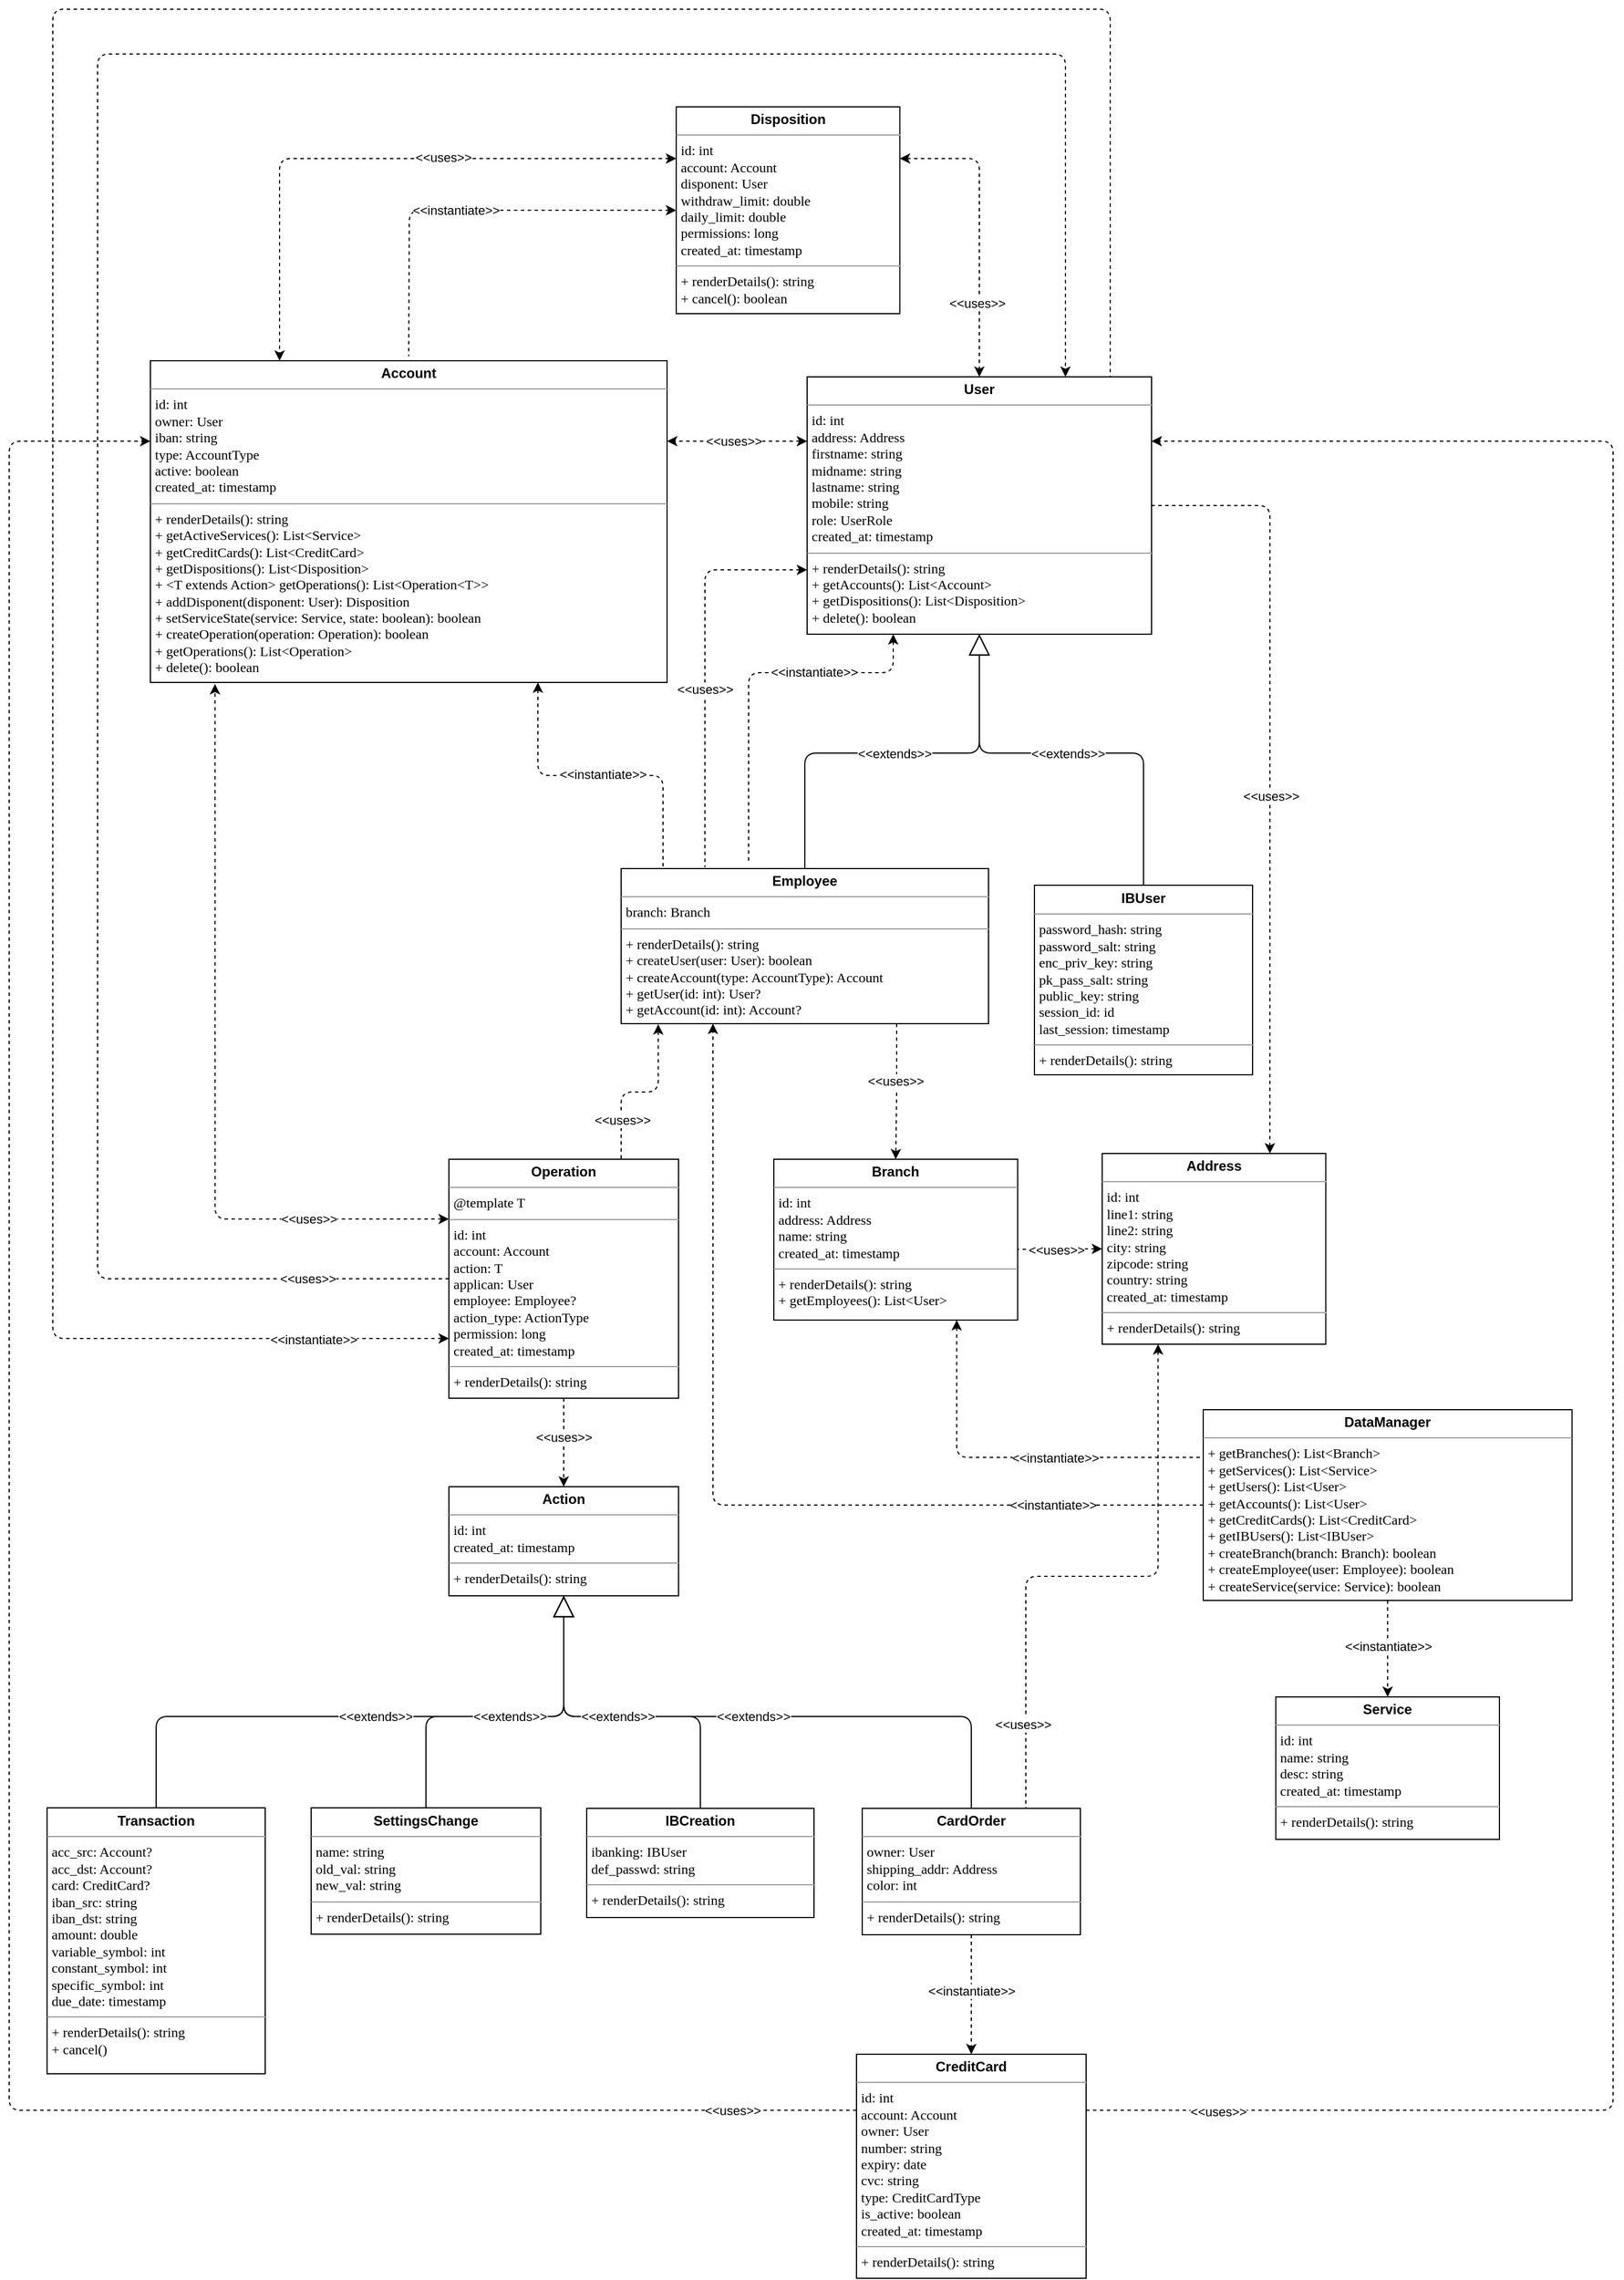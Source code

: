 <mxfile version="20.6.0" type="device"><diagram id="C5RBs43oDa-KdzZeNtuy" name="Page-1"><mxGraphModel dx="813" dy="2788" grid="0" gridSize="10" guides="1" tooltips="1" connect="1" arrows="1" fold="1" page="1" pageScale="1" pageWidth="827" pageHeight="1169" math="0" shadow="0"><root><mxCell id="WIyWlLk6GJQsqaUBKTNV-0"/><mxCell id="WIyWlLk6GJQsqaUBKTNV-1" parent="WIyWlLk6GJQsqaUBKTNV-0"/><mxCell id="x0zs3fpVoMOHUoJGgKyW-0" value="&lt;p style=&quot;margin: 0px ; margin-top: 4px ; text-align: center&quot;&gt;&lt;b&gt;&lt;span style=&quot;font-family:Helvetica&quot;&gt;Action&lt;/span&gt;&lt;/b&gt;&lt;br&gt;&lt;/p&gt;&lt;hr size=&quot;1&quot;&gt;&lt;p style=&quot;margin: 0px ; margin-left: 4px&quot;&gt; id: int&lt;br&gt; created_at: timestamp&lt;/p&gt;&lt;hr size=&quot;1&quot;&gt;&lt;p style=&quot;margin: 0px ; margin-left: 4px&quot;&gt;+ renderDetails(): string&lt;/p&gt;" style="verticalAlign=top;align=left;overflow=fill;fontSize=12;fontFamily=Lucida Console;html=1;" parent="WIyWlLk6GJQsqaUBKTNV-1" vertex="1"><mxGeometry x="450" y="-80" width="200" height="95" as="geometry"/></mxCell><mxCell id="x0zs3fpVoMOHUoJGgKyW-10" value="&lt;p style=&quot;margin: 0px ; margin-top: 4px ; text-align: center&quot;&gt;&lt;b&gt;&lt;span style=&quot;font-family:Helvetica&quot;&gt;Transaction&lt;/span&gt;&lt;/b&gt;&lt;/p&gt;&lt;hr size=&quot;1&quot;&gt;&lt;p style=&quot;margin: 0px ; margin-left: 4px&quot;&gt; acc_src: Account?&lt;br&gt; acc_dst: Account?&lt;br&gt; card: CreditCard?&lt;br&gt;&lt;/p&gt;&lt;p style=&quot;margin: 0px ; margin-left: 4px&quot;&gt; iban_src: string&lt;/p&gt;&lt;p style=&quot;margin: 0px ; margin-left: 4px&quot;&gt; iban_dst: string&lt;br&gt;&lt;/p&gt;&lt;p style=&quot;margin: 0px ; margin-left: 4px&quot;&gt; amount: double&lt;/p&gt;&lt;p style=&quot;margin: 0px ; margin-left: 4px&quot;&gt; variable_symbol: int&lt;/p&gt;&lt;p style=&quot;margin: 0px ; margin-left: 4px&quot;&gt; constant_symbol: int&lt;/p&gt;&lt;p style=&quot;margin: 0px ; margin-left: 4px&quot;&gt; specific_symbol: int&lt;/p&gt;&lt;p style=&quot;margin: 0px ; margin-left: 4px&quot;&gt;due_date: timestamp&lt;br&gt;&lt;/p&gt;&lt;hr size=&quot;1&quot;&gt;&lt;p style=&quot;margin: 0px ; margin-left: 4px&quot;&gt;+ renderDetails(): string&lt;/p&gt;&lt;p style=&quot;margin: 0px ; margin-left: 4px&quot;&gt;+ cancel()&lt;br&gt;&lt;/p&gt;" style="verticalAlign=top;align=left;overflow=fill;fontSize=12;fontFamily=Lucida Console;html=1;" parent="WIyWlLk6GJQsqaUBKTNV-1" vertex="1"><mxGeometry x="100" y="199.5" width="190" height="231.5" as="geometry"/></mxCell><mxCell id="x0zs3fpVoMOHUoJGgKyW-11" value="&lt;p style=&quot;margin: 0px ; margin-top: 4px ; text-align: center&quot;&gt;&lt;b&gt;&lt;span style=&quot;font-family:Helvetica&quot;&gt;SettingsChange&lt;/span&gt;&lt;/b&gt;&lt;br&gt;&lt;/p&gt;&lt;hr size=&quot;1&quot;&gt;&lt;p style=&quot;margin: 0px ; margin-left: 4px&quot;&gt; name: string&lt;/p&gt;&lt;p style=&quot;margin: 0px ; margin-left: 4px&quot;&gt; old_val: string&lt;/p&gt;&lt;p style=&quot;margin: 0px ; margin-left: 4px&quot;&gt; new_val: string&lt;br&gt;&lt;/p&gt;&lt;hr size=&quot;1&quot;&gt;&lt;p style=&quot;margin: 0px ; margin-left: 4px&quot;&gt;+ renderDetails(): string&lt;/p&gt;" style="verticalAlign=top;align=left;overflow=fill;fontSize=12;fontFamily=Lucida Console;html=1;" parent="WIyWlLk6GJQsqaUBKTNV-1" vertex="1"><mxGeometry x="330" y="199.5" width="200" height="110" as="geometry"/></mxCell><mxCell id="x0zs3fpVoMOHUoJGgKyW-12" value="&lt;p style=&quot;margin: 0px ; margin-top: 4px ; text-align: center&quot;&gt;&lt;b&gt;&lt;span style=&quot;font-family:Helvetica&quot;&gt;IBCreation&lt;/span&gt;&lt;/b&gt;&lt;br&gt;&lt;/p&gt;&lt;hr size=&quot;1&quot;&gt;&lt;p style=&quot;margin: 0px ; margin-left: 4px&quot;&gt; ibanking: IBUser&lt;/p&gt;&lt;p style=&quot;margin: 0px ; margin-left: 4px&quot;&gt; def_passwd: string&lt;/p&gt;&lt;hr size=&quot;1&quot;&gt;&lt;p style=&quot;margin: 0px ; margin-left: 4px&quot;&gt;+ renderDetails(): string&lt;/p&gt;" style="verticalAlign=top;align=left;overflow=fill;fontSize=12;fontFamily=Lucida Console;html=1;" parent="WIyWlLk6GJQsqaUBKTNV-1" vertex="1"><mxGeometry x="570" y="200" width="198" height="95" as="geometry"/></mxCell><mxCell id="x0zs3fpVoMOHUoJGgKyW-13" value="&lt;p style=&quot;margin: 0px ; margin-top: 4px ; text-align: center&quot;&gt;&lt;b&gt;&lt;span style=&quot;font-family:Helvetica&quot;&gt;IBUser&lt;/span&gt;&lt;/b&gt;&lt;br&gt;&lt;/p&gt;&lt;hr size=&quot;1&quot;&gt;&lt;p style=&quot;margin: 0px ; margin-left: 4px&quot;&gt; password_hash: string&lt;/p&gt;&lt;p style=&quot;margin: 0px ; margin-left: 4px&quot;&gt; password_salt: string&lt;/p&gt;&lt;p style=&quot;margin: 0px ; margin-left: 4px&quot;&gt; enc_priv_key: string&lt;/p&gt;&lt;p style=&quot;margin: 0px ; margin-left: 4px&quot;&gt; pk_pass_salt: string&lt;/p&gt;&lt;p style=&quot;margin: 0px ; margin-left: 4px&quot;&gt; public_key: string&lt;br&gt; session_id: id&lt;/p&gt;&lt;p style=&quot;margin: 0px ; margin-left: 4px&quot;&gt; last_session: timestamp&lt;/p&gt;&lt;hr size=&quot;1&quot;&gt;&lt;p style=&quot;margin: 0px ; margin-left: 4px&quot;&gt;+ renderDetails(): string&lt;/p&gt;" style="verticalAlign=top;align=left;overflow=fill;fontSize=12;fontFamily=Lucida Console;html=1;" parent="WIyWlLk6GJQsqaUBKTNV-1" vertex="1"><mxGeometry x="960" y="-603.5" width="190" height="165" as="geometry"/></mxCell><mxCell id="54" style="edgeStyle=orthogonalEdgeStyle;rounded=1;html=1;exitX=0.5;exitY=1;exitDx=0;exitDy=0;entryX=0.5;entryY=0;entryDx=0;entryDy=0;dashed=1;fontFamily=Helvetica;startArrow=none;startFill=0;endArrow=classic;endFill=1;" parent="WIyWlLk6GJQsqaUBKTNV-1" source="x0zs3fpVoMOHUoJGgKyW-14" target="x0zs3fpVoMOHUoJGgKyW-30" edge="1"><mxGeometry relative="1" as="geometry"/></mxCell><mxCell id="55" value="&amp;lt;&amp;lt;instantiate&amp;gt;&amp;gt;" style="edgeLabel;html=1;align=center;verticalAlign=middle;resizable=0;points=[];fontFamily=Helvetica;" parent="54" vertex="1" connectable="0"><mxGeometry x="-0.363" y="-2" relative="1" as="geometry"><mxPoint x="2" y="16" as="offset"/></mxGeometry></mxCell><mxCell id="x0zs3fpVoMOHUoJGgKyW-14" value="&lt;p style=&quot;margin: 0px ; margin-top: 4px ; text-align: center&quot;&gt;&lt;b&gt;&lt;span style=&quot;font-family: &amp;#34;helvetica&amp;#34;&quot;&gt;CardOrder&lt;/span&gt;&lt;/b&gt;&lt;/p&gt;&lt;hr size=&quot;1&quot;&gt;&lt;p style=&quot;margin: 0px ; margin-left: 4px&quot;&gt; owner: User&lt;br&gt; shipping_addr: Address&lt;/p&gt;&lt;p style=&quot;margin: 0px ; margin-left: 4px&quot;&gt; color: int&lt;br&gt;&lt;/p&gt;&lt;hr size=&quot;1&quot;&gt;&lt;p style=&quot;margin: 0px ; margin-left: 4px&quot;&gt;+ renderDetails(): string&lt;/p&gt;" style="verticalAlign=top;align=left;overflow=fill;fontSize=12;fontFamily=Lucida Console;html=1;" parent="WIyWlLk6GJQsqaUBKTNV-1" vertex="1"><mxGeometry x="810" y="200" width="190" height="110" as="geometry"/></mxCell><mxCell id="x0zs3fpVoMOHUoJGgKyW-17" value="&lt;font face=&quot;Helvetica&quot;&gt;&amp;lt;&amp;lt;extends&amp;gt;&amp;gt;&lt;/font&gt;" style="endArrow=block;endSize=16;endFill=0;html=1;rounded=1;entryX=0.5;entryY=1;entryDx=0;entryDy=0;exitX=0.5;exitY=0;exitDx=0;exitDy=0;fontFamily=Lucida Console;" parent="WIyWlLk6GJQsqaUBKTNV-1" source="x0zs3fpVoMOHUoJGgKyW-10" target="x0zs3fpVoMOHUoJGgKyW-0" edge="1"><mxGeometry width="160" relative="1" as="geometry"><mxPoint x="290" y="50" as="sourcePoint"/><mxPoint x="450" y="50" as="targetPoint"/><Array as="points"><mxPoint x="195" y="120"/><mxPoint x="550" y="120"/></Array></mxGeometry></mxCell><mxCell id="x0zs3fpVoMOHUoJGgKyW-18" value="&lt;font face=&quot;Helvetica&quot;&gt;&amp;lt;&amp;lt;extends&amp;gt;&amp;gt;&lt;/font&gt;" style="endArrow=block;endSize=16;endFill=0;html=1;rounded=1;exitX=0.5;exitY=0;exitDx=0;exitDy=0;entryX=0.5;entryY=1;entryDx=0;entryDy=0;fontFamily=Lucida Console;" parent="WIyWlLk6GJQsqaUBKTNV-1" source="x0zs3fpVoMOHUoJGgKyW-11" target="x0zs3fpVoMOHUoJGgKyW-0" edge="1"><mxGeometry width="160" relative="1" as="geometry"><mxPoint x="390" y="100" as="sourcePoint"/><mxPoint x="530" as="targetPoint"/><Array as="points"><mxPoint x="430" y="120"/><mxPoint x="550" y="120"/></Array></mxGeometry></mxCell><mxCell id="x0zs3fpVoMOHUoJGgKyW-21" value="&lt;font face=&quot;Helvetica&quot;&gt;&amp;lt;&amp;lt;extends&amp;gt;&amp;gt;&lt;/font&gt;" style="endArrow=block;endSize=16;endFill=0;html=1;rounded=1;exitX=0.5;exitY=0;exitDx=0;exitDy=0;entryX=0.5;entryY=1;entryDx=0;entryDy=0;fontFamily=Lucida Console;" parent="WIyWlLk6GJQsqaUBKTNV-1" source="x0zs3fpVoMOHUoJGgKyW-14" target="x0zs3fpVoMOHUoJGgKyW-0" edge="1"><mxGeometry width="160" relative="1" as="geometry"><mxPoint x="920" y="160" as="sourcePoint"/><mxPoint x="870" y="150" as="targetPoint"/><Array as="points"><mxPoint x="905" y="120"/><mxPoint x="550" y="120"/></Array></mxGeometry></mxCell><mxCell id="x0zs3fpVoMOHUoJGgKyW-27" value="&lt;p style=&quot;margin: 0px ; margin-top: 4px ; text-align: center&quot;&gt;&lt;b&gt;&lt;span style=&quot;font-family:Helvetica&quot;&gt;Service&lt;/span&gt;&lt;/b&gt;&lt;br&gt;&lt;/p&gt;&lt;hr size=&quot;1&quot;&gt;&lt;p style=&quot;margin: 0px ; margin-left: 4px&quot;&gt; id: int&lt;br&gt;&lt;/p&gt;&lt;p style=&quot;margin: 0px ; margin-left: 4px&quot;&gt; name: string&lt;/p&gt;&lt;p style=&quot;margin: 0px ; margin-left: 4px&quot;&gt; desc: string&lt;/p&gt;&lt;p style=&quot;margin: 0px ; margin-left: 4px&quot;&gt; created_at: timestamp&lt;br&gt;&lt;/p&gt;&lt;hr size=&quot;1&quot;&gt;&lt;p style=&quot;margin: 0px ; margin-left: 4px&quot;&gt;+ renderDetails(): string&lt;/p&gt;" style="verticalAlign=top;align=left;overflow=fill;fontSize=12;fontFamily=Lucida Console;html=1;" parent="WIyWlLk6GJQsqaUBKTNV-1" vertex="1"><mxGeometry x="1170.25" y="103" width="194.75" height="124" as="geometry"/></mxCell><mxCell id="7" style="edgeStyle=elbowEdgeStyle;elbow=vertical;html=1;exitX=0.75;exitY=1;exitDx=0;exitDy=0;entryX=0.114;entryY=0.003;entryDx=0;entryDy=0;dashed=1;startArrow=classic;startFill=1;endArrow=none;endFill=0;entryPerimeter=0;" parent="WIyWlLk6GJQsqaUBKTNV-1" source="x0zs3fpVoMOHUoJGgKyW-28" target="1" edge="1"><mxGeometry relative="1" as="geometry"/></mxCell><mxCell id="8" value="&amp;lt;&amp;lt;instantiate&amp;gt;&amp;gt;" style="edgeLabel;html=1;align=center;verticalAlign=middle;resizable=0;points=[];" parent="7" vertex="1" connectable="0"><mxGeometry x="-0.194" y="2" relative="1" as="geometry"><mxPoint x="28" y="1" as="offset"/></mxGeometry></mxCell><mxCell id="x0zs3fpVoMOHUoJGgKyW-28" value="&lt;p style=&quot;margin: 0px ; margin-top: 4px ; text-align: center&quot;&gt;&lt;b&gt;&lt;span style=&quot;font-family: &amp;#34;helvetica&amp;#34;&quot;&gt;Account&lt;/span&gt;&lt;/b&gt;&lt;br&gt;&lt;/p&gt;&lt;hr size=&quot;1&quot;&gt;&lt;p style=&quot;margin: 0px ; margin-left: 4px&quot;&gt; id: int&lt;br&gt;&lt;/p&gt;&lt;p style=&quot;margin: 0px ; margin-left: 4px&quot;&gt; owner: User&lt;br&gt;&lt;/p&gt;&lt;p style=&quot;margin: 0px ; margin-left: 4px&quot;&gt; iban: string&lt;/p&gt;&lt;p style=&quot;margin: 0px ; margin-left: 4px&quot;&gt; type: AccountType&lt;/p&gt;&lt;p style=&quot;margin: 0px ; margin-left: 4px&quot;&gt; active: boolean&lt;br&gt;&lt;/p&gt;&lt;p style=&quot;margin: 0px ; margin-left: 4px&quot;&gt; created_at: timestamp&lt;br&gt;&lt;/p&gt;&lt;hr size=&quot;1&quot;&gt;&lt;p style=&quot;margin: 0px ; margin-left: 4px&quot;&gt;+ renderDetails(): string&lt;/p&gt;&lt;p style=&quot;margin: 0px ; margin-left: 4px&quot;&gt;+ getActiveServices(): List&amp;lt;Service&amp;gt;&lt;br&gt;+ getCreditCards(): List&amp;lt;CreditCard&amp;gt;&lt;br&gt;+ getDispositions(): List&amp;lt;Disposition&amp;gt;&lt;br&gt;+ &amp;lt;T extends Action&lt;span&gt;&amp;gt; getOperations(): List&amp;lt;Operation&amp;lt;T&amp;gt;&amp;gt;&lt;/span&gt;&lt;/p&gt;&lt;p style=&quot;margin: 0px ; margin-left: 4px&quot;&gt;&lt;span&gt;+ addDisponent(disponent: User): Disposition&lt;/span&gt;&lt;/p&gt;&lt;p style=&quot;margin: 0px ; margin-left: 4px&quot;&gt;&lt;span&gt;+ setServiceState(service: Service, state: boolean): boolean&lt;/span&gt;&lt;/p&gt;&lt;p style=&quot;margin: 0px ; margin-left: 4px&quot;&gt;&lt;span&gt;+ createOperation(operation: Operation): boolean&lt;/span&gt;&lt;/p&gt;&lt;p style=&quot;margin: 0px ; margin-left: 4px&quot;&gt;&lt;span&gt;+ getOperations(): List&amp;lt;Operation&amp;gt;&lt;/span&gt;&lt;/p&gt;&lt;p style=&quot;margin: 0px ; margin-left: 4px&quot;&gt;&lt;span&gt;+ delete(): boolean&lt;/span&gt;&lt;/p&gt;" style="verticalAlign=top;align=left;overflow=fill;fontSize=12;fontFamily=Lucida Console;html=1;" parent="WIyWlLk6GJQsqaUBKTNV-1" vertex="1"><mxGeometry x="190" y="-1060" width="450" height="280" as="geometry"/></mxCell><mxCell id="10" style="edgeStyle=elbowEdgeStyle;elbow=vertical;html=1;exitX=0.25;exitY=1;exitDx=0;exitDy=0;entryX=0.347;entryY=-0.032;entryDx=0;entryDy=0;entryPerimeter=0;dashed=1;startArrow=classic;startFill=1;endArrow=none;endFill=0;" parent="WIyWlLk6GJQsqaUBKTNV-1" source="x0zs3fpVoMOHUoJGgKyW-29" target="1" edge="1"><mxGeometry relative="1" as="geometry"><Array as="points"><mxPoint x="750" y="-788.5"/></Array></mxGeometry></mxCell><mxCell id="11" value="&amp;lt;&amp;lt;instantiate&amp;gt;&amp;gt;" style="edgeLabel;html=1;align=center;verticalAlign=middle;resizable=0;points=[];" parent="10" vertex="1" connectable="0"><mxGeometry x="-0.319" y="-1" relative="1" as="geometry"><mxPoint x="8" as="offset"/></mxGeometry></mxCell><mxCell id="30" style="edgeStyle=orthogonalEdgeStyle;rounded=1;html=1;exitX=0;exitY=0.75;exitDx=0;exitDy=0;entryX=0.228;entryY=-0.009;entryDx=0;entryDy=0;entryPerimeter=0;dashed=1;fontFamily=Helvetica;startArrow=classic;startFill=1;endArrow=none;endFill=0;" parent="WIyWlLk6GJQsqaUBKTNV-1" source="x0zs3fpVoMOHUoJGgKyW-29" target="1" edge="1"><mxGeometry relative="1" as="geometry"><Array as="points"><mxPoint x="673" y="-878"/></Array></mxGeometry></mxCell><mxCell id="31" value="&amp;lt;&amp;lt;uses&amp;gt;&amp;gt;" style="edgeLabel;html=1;align=center;verticalAlign=middle;resizable=0;points=[];fontFamily=Helvetica;" parent="30" vertex="1" connectable="0"><mxGeometry x="0.109" relative="1" as="geometry"><mxPoint as="offset"/></mxGeometry></mxCell><mxCell id="34" style="edgeStyle=orthogonalEdgeStyle;rounded=1;html=1;exitX=0;exitY=0.25;exitDx=0;exitDy=0;entryX=1;entryY=0.25;entryDx=0;entryDy=0;dashed=1;fontFamily=Helvetica;startArrow=classic;startFill=1;endArrow=classic;endFill=1;" parent="WIyWlLk6GJQsqaUBKTNV-1" source="x0zs3fpVoMOHUoJGgKyW-29" target="x0zs3fpVoMOHUoJGgKyW-28" edge="1"><mxGeometry relative="1" as="geometry"/></mxCell><mxCell id="35" value="&amp;lt;&amp;lt;uses&amp;gt;&amp;gt;" style="edgeLabel;html=1;align=center;verticalAlign=middle;resizable=0;points=[];fontFamily=Helvetica;" parent="34" vertex="1" connectable="0"><mxGeometry x="0.206" y="1" relative="1" as="geometry"><mxPoint x="9" y="-1" as="offset"/></mxGeometry></mxCell><mxCell id="x0zs3fpVoMOHUoJGgKyW-29" value="&lt;p style=&quot;margin: 0px ; margin-top: 4px ; text-align: center&quot;&gt;&lt;b&gt;&lt;span style=&quot;font-family:Helvetica&quot;&gt;User&lt;/span&gt;&lt;/b&gt;&lt;br&gt;&lt;/p&gt;&lt;hr size=&quot;1&quot;&gt;&lt;p style=&quot;margin: 0px ; margin-left: 4px&quot;&gt;id: int&lt;/p&gt;&lt;p style=&quot;margin: 0px ; margin-left: 4px&quot;&gt;address: Address&lt;/p&gt;&lt;p style=&quot;margin: 0px ; margin-left: 4px&quot;&gt;firstname: string&lt;br&gt;&lt;/p&gt;&lt;p style=&quot;margin: 0px ; margin-left: 4px&quot;&gt;midname: string&lt;/p&gt;&lt;p style=&quot;margin: 0px ; margin-left: 4px&quot;&gt;lastname: string&lt;/p&gt;&lt;p style=&quot;margin: 0px ; margin-left: 4px&quot;&gt;mobile: string&lt;/p&gt;&lt;p style=&quot;margin: 0px ; margin-left: 4px&quot;&gt; role: UserRole&lt;/p&gt;&lt;p style=&quot;margin: 0px ; margin-left: 4px&quot;&gt; created_at: timestamp&lt;br&gt;&lt;/p&gt;&lt;hr size=&quot;1&quot;&gt;&lt;p style=&quot;margin: 0px ; margin-left: 4px&quot;&gt;+ renderDetails(): string&lt;br&gt;+ getAccounts(): List&amp;lt;Account&amp;gt;&lt;br&gt;+ getDispositions(): List&amp;lt;Disposition&amp;gt;&lt;/p&gt;&lt;p style=&quot;margin: 0px ; margin-left: 4px&quot;&gt;+ delete(): boolean&lt;/p&gt;" style="verticalAlign=top;align=left;overflow=fill;fontSize=12;fontFamily=Lucida Console;html=1;" parent="WIyWlLk6GJQsqaUBKTNV-1" vertex="1"><mxGeometry x="762" y="-1046" width="300" height="224" as="geometry"/></mxCell><mxCell id="56" style="edgeStyle=orthogonalEdgeStyle;rounded=1;html=1;exitX=0;exitY=0.25;exitDx=0;exitDy=0;entryX=0;entryY=0.25;entryDx=0;entryDy=0;dashed=1;fontFamily=Helvetica;startArrow=none;startFill=0;endArrow=classic;endFill=1;" parent="WIyWlLk6GJQsqaUBKTNV-1" source="x0zs3fpVoMOHUoJGgKyW-30" target="x0zs3fpVoMOHUoJGgKyW-28" edge="1"><mxGeometry relative="1" as="geometry"><Array as="points"><mxPoint x="67" y="463"/><mxPoint x="67" y="-990"/></Array></mxGeometry></mxCell><mxCell id="57" value="&amp;lt;&amp;lt;uses&amp;gt;&amp;gt;" style="edgeLabel;html=1;align=center;verticalAlign=middle;resizable=0;points=[];fontFamily=Helvetica;" parent="56" vertex="1" connectable="0"><mxGeometry x="-0.84" y="6" relative="1" as="geometry"><mxPoint x="77" y="-6" as="offset"/></mxGeometry></mxCell><mxCell id="58" style="edgeStyle=orthogonalEdgeStyle;rounded=1;html=1;exitX=1;exitY=0.25;exitDx=0;exitDy=0;entryX=1;entryY=0.25;entryDx=0;entryDy=0;dashed=1;fontFamily=Helvetica;startArrow=none;startFill=0;endArrow=classic;endFill=1;" parent="WIyWlLk6GJQsqaUBKTNV-1" source="x0zs3fpVoMOHUoJGgKyW-30" target="x0zs3fpVoMOHUoJGgKyW-29" edge="1"><mxGeometry relative="1" as="geometry"><Array as="points"><mxPoint x="1464" y="463"/><mxPoint x="1464" y="-990"/></Array></mxGeometry></mxCell><mxCell id="59" value="&amp;lt;&amp;lt;uses&amp;gt;&amp;gt;" style="edgeLabel;html=1;align=center;verticalAlign=middle;resizable=0;points=[];fontFamily=Helvetica;" parent="58" vertex="1" connectable="0"><mxGeometry x="-0.933" relative="1" as="geometry"><mxPoint x="37" y="1" as="offset"/></mxGeometry></mxCell><mxCell id="x0zs3fpVoMOHUoJGgKyW-30" value="&lt;p style=&quot;margin: 0px ; margin-top: 4px ; text-align: center&quot;&gt;&lt;b&gt;&lt;span style=&quot;font-family:Helvetica&quot;&gt;CreditCard&lt;/span&gt;&lt;/b&gt;&lt;br&gt;&lt;/p&gt;&lt;hr size=&quot;1&quot;&gt;&lt;p style=&quot;margin: 0px ; margin-left: 4px&quot;&gt; id: int&lt;br&gt;&lt;/p&gt;&lt;p style=&quot;margin: 0px ; margin-left: 4px&quot;&gt; account: Account&lt;br&gt;&lt;/p&gt;&lt;p style=&quot;margin: 0px ; margin-left: 4px&quot;&gt; owner: User&lt;/p&gt;&lt;p style=&quot;margin: 0px ; margin-left: 4px&quot;&gt; number: string&lt;/p&gt;&lt;p style=&quot;margin: 0px ; margin-left: 4px&quot;&gt; expiry: date&lt;/p&gt;&lt;p style=&quot;margin: 0px ; margin-left: 4px&quot;&gt; cvc: string&lt;/p&gt;&lt;p style=&quot;margin: 0px ; margin-left: 4px&quot;&gt; type: CreditCardType&lt;/p&gt;&lt;p style=&quot;margin: 0px ; margin-left: 4px&quot;&gt; is_active: boolean&lt;/p&gt;&lt;p style=&quot;margin: 0px ; margin-left: 4px&quot;&gt; created_at: timestamp&lt;br&gt;&lt;/p&gt;&lt;hr size=&quot;1&quot;&gt;&lt;p style=&quot;margin: 0px ; margin-left: 4px&quot;&gt;+ renderDetails(): string&lt;/p&gt;" style="verticalAlign=top;align=left;overflow=fill;fontSize=12;fontFamily=Lucida Console;html=1;" parent="WIyWlLk6GJQsqaUBKTNV-1" vertex="1"><mxGeometry x="805" y="414" width="200" height="195" as="geometry"/></mxCell><mxCell id="x0zs3fpVoMOHUoJGgKyW-31" value="&lt;font face=&quot;Helvetica&quot;&gt;&amp;lt;&amp;lt;extends&amp;gt;&amp;gt;&lt;/font&gt;" style="endArrow=block;endSize=16;endFill=0;html=1;rounded=1;entryX=0.5;entryY=1;entryDx=0;entryDy=0;exitX=0.5;exitY=0;exitDx=0;exitDy=0;edgeStyle=elbowEdgeStyle;elbow=vertical;fontFamily=Lucida Console;" parent="WIyWlLk6GJQsqaUBKTNV-1" source="x0zs3fpVoMOHUoJGgKyW-13" target="x0zs3fpVoMOHUoJGgKyW-29" edge="1"><mxGeometry width="160" relative="1" as="geometry"><mxPoint x="526" y="-758.5" as="sourcePoint"/><mxPoint x="686" y="-758.5" as="targetPoint"/><Array as="points"><mxPoint x="980" y="-718.5"/></Array></mxGeometry></mxCell><mxCell id="19" style="edgeStyle=orthogonalEdgeStyle;rounded=1;html=1;exitX=0.75;exitY=0;exitDx=0;exitDy=0;dashed=1;fontFamily=Helvetica;startArrow=classic;startFill=1;endArrow=none;endFill=0;entryX=1;entryY=0.5;entryDx=0;entryDy=0;" parent="WIyWlLk6GJQsqaUBKTNV-1" source="x0zs3fpVoMOHUoJGgKyW-32" target="x0zs3fpVoMOHUoJGgKyW-29" edge="1"><mxGeometry relative="1" as="geometry"><mxPoint x="1278" y="-953" as="targetPoint"/></mxGeometry></mxCell><mxCell id="23" value="&amp;lt;&amp;lt;uses&amp;gt;&amp;gt;" style="edgeLabel;html=1;align=center;verticalAlign=middle;resizable=0;points=[];fontFamily=Helvetica;" parent="19" vertex="1" connectable="0"><mxGeometry x="-0.068" y="-1" relative="1" as="geometry"><mxPoint as="offset"/></mxGeometry></mxCell><mxCell id="21" style="edgeStyle=orthogonalEdgeStyle;rounded=1;html=1;exitX=0.25;exitY=1;exitDx=0;exitDy=0;entryX=0.75;entryY=0;entryDx=0;entryDy=0;dashed=1;fontFamily=Helvetica;startArrow=classic;startFill=1;endArrow=none;endFill=0;" parent="WIyWlLk6GJQsqaUBKTNV-1" source="x0zs3fpVoMOHUoJGgKyW-32" target="x0zs3fpVoMOHUoJGgKyW-14" edge="1"><mxGeometry relative="1" as="geometry"/></mxCell><mxCell id="24" value="&amp;lt;&amp;lt;uses&amp;gt;&amp;gt;" style="edgeLabel;html=1;align=center;verticalAlign=middle;resizable=0;points=[];fontFamily=Helvetica;" parent="21" vertex="1" connectable="0"><mxGeometry x="0.417" y="-1" relative="1" as="geometry"><mxPoint x="-2" y="78" as="offset"/></mxGeometry></mxCell><mxCell id="22" style="edgeStyle=orthogonalEdgeStyle;rounded=1;html=1;exitX=0;exitY=0.5;exitDx=0;exitDy=0;entryX=0.999;entryY=0.56;entryDx=0;entryDy=0;entryPerimeter=0;dashed=1;fontFamily=Helvetica;startArrow=classic;startFill=1;endArrow=none;endFill=0;" parent="WIyWlLk6GJQsqaUBKTNV-1" source="x0zs3fpVoMOHUoJGgKyW-32" target="x0zs3fpVoMOHUoJGgKyW-34" edge="1"><mxGeometry relative="1" as="geometry"/></mxCell><mxCell id="25" value="&amp;lt;&amp;lt;uses&amp;gt;&amp;gt;" style="edgeLabel;html=1;align=center;verticalAlign=middle;resizable=0;points=[];fontFamily=Helvetica;" parent="22" vertex="1" connectable="0"><mxGeometry x="0.17" y="1" relative="1" as="geometry"><mxPoint x="3" y="-1" as="offset"/></mxGeometry></mxCell><mxCell id="x0zs3fpVoMOHUoJGgKyW-32" value="&lt;p style=&quot;margin: 0px ; margin-top: 4px ; text-align: center&quot;&gt;&lt;b&gt;&lt;span style=&quot;font-family:Helvetica&quot;&gt;Address&lt;/span&gt;&lt;/b&gt;&lt;br&gt;&lt;/p&gt;&lt;hr size=&quot;1&quot;&gt;&lt;p style=&quot;margin: 0px ; margin-left: 4px&quot;&gt; id: int&lt;br&gt;&lt;/p&gt;&lt;p style=&quot;margin: 0px ; margin-left: 4px&quot;&gt; line1: string&lt;/p&gt;&lt;p style=&quot;margin: 0px ; margin-left: 4px&quot;&gt; line2: string&lt;/p&gt;&lt;p style=&quot;margin: 0px ; margin-left: 4px&quot;&gt; city: string&lt;/p&gt;&lt;p style=&quot;margin: 0px ; margin-left: 4px&quot;&gt; zipcode: string&lt;/p&gt;&lt;p style=&quot;margin: 0px ; margin-left: 4px&quot;&gt; country: string&lt;br&gt;&lt;/p&gt;&lt;p style=&quot;margin: 0px ; margin-left: 4px&quot;&gt; created_at: timestamp&lt;br&gt;&lt;/p&gt;&lt;hr size=&quot;1&quot;&gt;&lt;p style=&quot;margin: 0px ; margin-left: 4px&quot;&gt;+ renderDetails(): string&lt;/p&gt;" style="verticalAlign=top;align=left;overflow=fill;fontSize=12;fontFamily=Lucida Console;html=1;" parent="WIyWlLk6GJQsqaUBKTNV-1" vertex="1"><mxGeometry x="1019" y="-370" width="194.75" height="166" as="geometry"/></mxCell><mxCell id="49" style="edgeStyle=orthogonalEdgeStyle;rounded=1;html=1;exitX=0.75;exitY=1;exitDx=0;exitDy=0;entryX=0;entryY=0.25;entryDx=0;entryDy=0;dashed=1;fontFamily=Helvetica;startArrow=classic;startFill=1;endArrow=none;endFill=0;" parent="WIyWlLk6GJQsqaUBKTNV-1" source="x0zs3fpVoMOHUoJGgKyW-34" target="0" edge="1"><mxGeometry relative="1" as="geometry"/></mxCell><mxCell id="50" value="&amp;lt;&amp;lt;instantiate&amp;gt;&amp;gt;" style="edgeLabel;html=1;align=center;verticalAlign=middle;resizable=0;points=[];fontFamily=Helvetica;" parent="49" vertex="1" connectable="0"><mxGeometry x="0.223" y="1" relative="1" as="geometry"><mxPoint y="1" as="offset"/></mxGeometry></mxCell><mxCell id="x0zs3fpVoMOHUoJGgKyW-34" value="&lt;p style=&quot;margin: 0px ; margin-top: 4px ; text-align: center&quot;&gt;&lt;b&gt;&lt;span style=&quot;font-family:Helvetica&quot;&gt;Branch&lt;/span&gt;&lt;/b&gt;&lt;br&gt;&lt;/p&gt;&lt;hr size=&quot;1&quot;&gt;&lt;p style=&quot;margin: 0px ; margin-left: 4px&quot;&gt; id: int&lt;br&gt; address: Address&lt;br&gt; name: string&lt;br&gt;&lt;/p&gt;&lt;p style=&quot;margin: 0px ; margin-left: 4px&quot;&gt; created_at: timestamp&lt;/p&gt;&lt;hr size=&quot;1&quot;&gt;&lt;p style=&quot;margin: 0px ; margin-left: 4px&quot;&gt;+ renderDetails(): string&lt;br&gt;+ getEmployees(): List&amp;lt;User&amp;gt;&lt;/p&gt;" style="verticalAlign=top;align=left;overflow=fill;fontSize=12;fontFamily=Lucida Console;html=1;" parent="WIyWlLk6GJQsqaUBKTNV-1" vertex="1"><mxGeometry x="733.0" y="-365" width="212.37" height="140" as="geometry"/></mxCell><mxCell id="13" style="edgeStyle=elbowEdgeStyle;rounded=1;elbow=vertical;html=1;exitX=0.5;exitY=1;exitDx=0;exitDy=0;entryX=0.5;entryY=0;entryDx=0;entryDy=0;dashed=1;fontFamily=Helvetica;startArrow=none;startFill=0;endArrow=classic;endFill=1;" parent="WIyWlLk6GJQsqaUBKTNV-1" source="x0zs3fpVoMOHUoJGgKyW-36" target="x0zs3fpVoMOHUoJGgKyW-0" edge="1"><mxGeometry relative="1" as="geometry"/></mxCell><mxCell id="14" value="&amp;lt;&amp;lt;uses&amp;gt;&amp;gt;" style="edgeLabel;html=1;align=center;verticalAlign=middle;resizable=0;points=[];fontFamily=Helvetica;horizontal=1;" parent="13" vertex="1" connectable="0"><mxGeometry x="-0.586" relative="1" as="geometry"><mxPoint y="18" as="offset"/></mxGeometry></mxCell><mxCell id="32" style="edgeStyle=orthogonalEdgeStyle;rounded=1;html=1;exitX=0;exitY=0.25;exitDx=0;exitDy=0;dashed=1;fontFamily=Helvetica;startArrow=classic;startFill=1;endArrow=classic;endFill=1;entryX=0.125;entryY=1.005;entryDx=0;entryDy=0;entryPerimeter=0;" parent="WIyWlLk6GJQsqaUBKTNV-1" source="x0zs3fpVoMOHUoJGgKyW-36" target="x0zs3fpVoMOHUoJGgKyW-28" edge="1"><mxGeometry relative="1" as="geometry"><mxPoint x="192" y="-731" as="targetPoint"/><Array as="points"><mxPoint x="246" y="-313"/></Array></mxGeometry></mxCell><mxCell id="33" value="&amp;lt;&amp;lt;uses&amp;gt;&amp;gt;" style="edgeLabel;html=1;align=center;verticalAlign=middle;resizable=0;points=[];fontFamily=Helvetica;" parent="32" vertex="1" connectable="0"><mxGeometry x="-0.535" y="2" relative="1" as="geometry"><mxPoint x="33" y="-2" as="offset"/></mxGeometry></mxCell><mxCell id="44" style="edgeStyle=orthogonalEdgeStyle;rounded=1;html=1;entryX=0.75;entryY=0;entryDx=0;entryDy=0;dashed=1;fontFamily=Helvetica;startArrow=none;startFill=0;endArrow=classic;endFill=1;" parent="WIyWlLk6GJQsqaUBKTNV-1" source="x0zs3fpVoMOHUoJGgKyW-36" target="x0zs3fpVoMOHUoJGgKyW-29" edge="1"><mxGeometry relative="1" as="geometry"><Array as="points"><mxPoint x="144" y="-261"/><mxPoint x="144" y="-1327"/><mxPoint x="987" y="-1327"/></Array></mxGeometry></mxCell><mxCell id="45" value="&amp;lt;&amp;lt;uses&amp;gt;&amp;gt;" style="edgeLabel;html=1;align=center;verticalAlign=middle;resizable=0;points=[];fontFamily=Helvetica;" parent="44" vertex="1" connectable="0"><mxGeometry x="-0.896" y="4" relative="1" as="geometry"><mxPoint x="7" y="-4" as="offset"/></mxGeometry></mxCell><mxCell id="46" style="edgeStyle=orthogonalEdgeStyle;rounded=1;html=1;exitX=0;exitY=0.75;exitDx=0;exitDy=0;dashed=1;fontFamily=Helvetica;startArrow=classic;startFill=1;endArrow=none;endFill=0;entryX=0.88;entryY=-0.002;entryDx=0;entryDy=0;entryPerimeter=0;" parent="WIyWlLk6GJQsqaUBKTNV-1" source="x0zs3fpVoMOHUoJGgKyW-36" target="x0zs3fpVoMOHUoJGgKyW-29" edge="1"><mxGeometry relative="1" as="geometry"><mxPoint x="1080" y="-1117" as="targetPoint"/><Array as="points"><mxPoint x="105" y="-209"/><mxPoint x="105" y="-1366"/><mxPoint x="1026" y="-1366"/></Array></mxGeometry></mxCell><mxCell id="47" value="&amp;lt;&amp;lt;instantiate&amp;gt;&amp;gt;" style="edgeLabel;html=1;align=center;verticalAlign=middle;resizable=0;points=[];fontFamily=Helvetica;" parent="46" vertex="1" connectable="0"><mxGeometry x="-0.9" y="1" relative="1" as="geometry"><mxPoint x="19" as="offset"/></mxGeometry></mxCell><mxCell id="x0zs3fpVoMOHUoJGgKyW-36" value="&lt;p style=&quot;margin: 0px ; margin-top: 4px ; text-align: center&quot;&gt;&lt;b&gt;&lt;span style=&quot;font-family: &amp;#34;helvetica&amp;#34;&quot;&gt;Operation&lt;/span&gt;&lt;/b&gt;&lt;br&gt;&lt;/p&gt;&lt;hr size=&quot;1&quot;&gt;&lt;p style=&quot;margin: 0px ; margin-left: 4px&quot;&gt;@template T&lt;/p&gt;&lt;hr size=&quot;1&quot;&gt;&lt;p style=&quot;margin: 0px ; margin-left: 4px&quot;&gt; id: int&lt;br&gt;&lt;/p&gt;&lt;p style=&quot;margin: 0px ; margin-left: 4px&quot;&gt; account: Account&lt;br&gt;&lt;/p&gt;&lt;p style=&quot;margin: 0px ; margin-left: 4px&quot;&gt; action: T&lt;br&gt;&lt;/p&gt;&lt;p style=&quot;margin: 0px ; margin-left: 4px&quot;&gt; applican: User&lt;br&gt;&lt;/p&gt;&lt;p style=&quot;margin: 0px ; margin-left: 4px&quot;&gt; employee: Employee?&lt;br&gt;&lt;/p&gt;&lt;p style=&quot;margin: 0px ; margin-left: 4px&quot;&gt; action_type: ActionType&lt;/p&gt;&lt;p style=&quot;margin: 0px ; margin-left: 4px&quot;&gt; permission: long&lt;br&gt;&lt;/p&gt;&lt;p style=&quot;margin: 0px ; margin-left: 4px&quot;&gt; created_at: timestamp&lt;br&gt;&lt;/p&gt;&lt;hr size=&quot;1&quot;&gt;&lt;p style=&quot;margin: 0px ; margin-left: 4px&quot;&gt;+ renderDetails(): string&lt;/p&gt;" style="verticalAlign=top;align=left;overflow=fill;fontSize=12;fontFamily=Lucida Console;html=1;" parent="WIyWlLk6GJQsqaUBKTNV-1" vertex="1"><mxGeometry x="450" y="-365" width="200" height="208" as="geometry"/></mxCell><mxCell id="38" style="edgeStyle=orthogonalEdgeStyle;rounded=1;html=1;exitX=0;exitY=0.25;exitDx=0;exitDy=0;entryX=0.25;entryY=0;entryDx=0;entryDy=0;dashed=1;fontFamily=Helvetica;startArrow=classic;startFill=1;endArrow=classic;endFill=1;" parent="WIyWlLk6GJQsqaUBKTNV-1" source="x0zs3fpVoMOHUoJGgKyW-37" target="x0zs3fpVoMOHUoJGgKyW-28" edge="1"><mxGeometry relative="1" as="geometry"/></mxCell><mxCell id="39" value="&amp;lt;&amp;lt;uses&amp;gt;&amp;gt;" style="edgeLabel;html=1;align=center;verticalAlign=middle;resizable=0;points=[];fontFamily=Helvetica;" parent="38" vertex="1" connectable="0"><mxGeometry x="-0.222" y="-4" relative="1" as="geometry"><mxPoint y="3" as="offset"/></mxGeometry></mxCell><mxCell id="40" style="edgeStyle=orthogonalEdgeStyle;rounded=1;html=1;exitX=0;exitY=0.5;exitDx=0;exitDy=0;entryX=0.5;entryY=0;entryDx=0;entryDy=0;dashed=1;fontFamily=Helvetica;startArrow=classic;startFill=1;endArrow=none;endFill=0;" parent="WIyWlLk6GJQsqaUBKTNV-1" source="x0zs3fpVoMOHUoJGgKyW-37" edge="1"><mxGeometry relative="1" as="geometry"><mxPoint x="644" y="-1115" as="sourcePoint"/><mxPoint x="415" y="-1064" as="targetPoint"/></mxGeometry></mxCell><mxCell id="41" value="&amp;lt;&amp;lt;instantiate&amp;gt;&amp;gt;" style="edgeLabel;html=1;align=center;verticalAlign=middle;resizable=0;points=[];fontFamily=Helvetica;" parent="40" vertex="1" connectable="0"><mxGeometry x="0.069" y="1" relative="1" as="geometry"><mxPoint y="-1" as="offset"/></mxGeometry></mxCell><mxCell id="42" style="edgeStyle=orthogonalEdgeStyle;rounded=1;html=1;exitX=1;exitY=0.25;exitDx=0;exitDy=0;entryX=0.5;entryY=0;entryDx=0;entryDy=0;dashed=1;fontFamily=Helvetica;startArrow=classic;startFill=1;endArrow=classic;endFill=1;" parent="WIyWlLk6GJQsqaUBKTNV-1" source="x0zs3fpVoMOHUoJGgKyW-37" target="x0zs3fpVoMOHUoJGgKyW-29" edge="1"><mxGeometry relative="1" as="geometry"/></mxCell><mxCell id="43" value="&amp;lt;&amp;lt;uses&amp;gt;&amp;gt;" style="edgeLabel;html=1;align=center;verticalAlign=middle;resizable=0;points=[];fontFamily=Helvetica;" parent="42" vertex="1" connectable="0"><mxGeometry x="0.506" y="-2" relative="1" as="geometry"><mxPoint as="offset"/></mxGeometry></mxCell><mxCell id="x0zs3fpVoMOHUoJGgKyW-37" value="&lt;p style=&quot;margin: 0px ; margin-top: 4px ; text-align: center&quot;&gt;&lt;b&gt;&lt;span style=&quot;font-family:Helvetica&quot;&gt;Disposition&lt;/span&gt;&lt;/b&gt;&lt;/p&gt;&lt;hr size=&quot;1&quot;&gt;&lt;p style=&quot;margin: 0px ; margin-left: 4px&quot;&gt; id: int&lt;br&gt;&lt;/p&gt;&lt;p style=&quot;margin: 0px ; margin-left: 4px&quot;&gt; account: Account&lt;br&gt;&lt;/p&gt;&lt;p style=&quot;margin: 0px ; margin-left: 4px&quot;&gt; disponent: User&lt;br&gt;&lt;/p&gt;&lt;p style=&quot;margin: 0px ; margin-left: 4px&quot;&gt; withdraw_limit: double&lt;br&gt;&lt;/p&gt;&lt;p style=&quot;margin: 0px ; margin-left: 4px&quot;&gt; daily_limit: double&lt;/p&gt;&lt;p style=&quot;margin: 0px ; margin-left: 4px&quot;&gt; permissions: long&lt;span&gt;&lt;br&gt;&lt;/span&gt;&lt;/p&gt;&lt;p style=&quot;margin: 0px ; margin-left: 4px&quot;&gt;&lt;span&gt; created_at: timestamp&lt;/span&gt;&lt;/p&gt;&lt;hr size=&quot;1&quot;&gt;&lt;p style=&quot;margin: 0px ; margin-left: 4px&quot;&gt;+ renderDetails(): string&lt;/p&gt;&lt;p style=&quot;margin: 0px ; margin-left: 4px&quot;&gt;+ cancel(): boolean&lt;/p&gt;" style="verticalAlign=top;align=left;overflow=fill;fontSize=12;fontFamily=Lucida Console;html=1;" parent="WIyWlLk6GJQsqaUBKTNV-1" vertex="1"><mxGeometry x="648.0" y="-1281" width="194.75" height="180" as="geometry"/></mxCell><mxCell id="3" style="edgeStyle=elbowEdgeStyle;elbow=vertical;html=1;entryX=0.5;entryY=0;entryDx=0;entryDy=0;dashed=1;" parent="WIyWlLk6GJQsqaUBKTNV-1" source="0" target="x0zs3fpVoMOHUoJGgKyW-27" edge="1"><mxGeometry relative="1" as="geometry"/></mxCell><mxCell id="4" value="&amp;lt;&amp;lt;instantiate&amp;gt;&amp;gt;" style="edgeLabel;html=1;align=center;verticalAlign=middle;resizable=0;points=[];" parent="3" vertex="1" connectable="0"><mxGeometry x="-0.285" y="2" relative="1" as="geometry"><mxPoint x="-2" y="10" as="offset"/></mxGeometry></mxCell><mxCell id="52" style="edgeStyle=orthogonalEdgeStyle;rounded=1;html=1;exitX=0;exitY=0.5;exitDx=0;exitDy=0;entryX=0.25;entryY=1;entryDx=0;entryDy=0;dashed=1;fontFamily=Helvetica;startArrow=none;startFill=0;endArrow=classic;endFill=1;" parent="WIyWlLk6GJQsqaUBKTNV-1" source="0" target="1" edge="1"><mxGeometry relative="1" as="geometry"/></mxCell><mxCell id="53" value="&amp;lt;&amp;lt;instantiate&amp;gt;&amp;gt;" style="edgeLabel;html=1;align=center;verticalAlign=middle;resizable=0;points=[];fontFamily=Helvetica;" parent="52" vertex="1" connectable="0"><mxGeometry x="-0.652" y="1" relative="1" as="geometry"><mxPoint x="16" y="-1" as="offset"/></mxGeometry></mxCell><mxCell id="0" value="&lt;p style=&quot;margin: 0px ; margin-top: 4px ; text-align: center&quot;&gt;&lt;b&gt;&lt;span style=&quot;font-family: &amp;#34;helvetica&amp;#34;&quot;&gt;DataManager&lt;/span&gt;&lt;/b&gt;&lt;br&gt;&lt;/p&gt;&lt;hr size=&quot;1&quot;&gt;&lt;p style=&quot;margin: 0px ; margin-left: 4px&quot;&gt;&lt;/p&gt;&lt;p style=&quot;margin: 0px ; margin-left: 4px&quot;&gt;+ getBranches(): List&amp;lt;Branch&amp;gt;&lt;/p&gt;&lt;p style=&quot;margin: 0px ; margin-left: 4px&quot;&gt;+ getServices(): List&amp;lt;Service&amp;gt;&lt;/p&gt;&lt;p style=&quot;margin: 0px ; margin-left: 4px&quot;&gt;+ getUsers(): List&amp;lt;User&amp;gt;&lt;/p&gt;&lt;p style=&quot;margin: 0px ; margin-left: 4px&quot;&gt;+ getAccounts(): List&amp;lt;User&amp;gt;&lt;/p&gt;&lt;p style=&quot;margin: 0px ; margin-left: 4px&quot;&gt;+ getCreditCards(): List&amp;lt;CreditCard&amp;gt;&lt;/p&gt;&lt;p style=&quot;margin: 0px ; margin-left: 4px&quot;&gt;+ getIBUsers(): List&amp;lt;IBUser&amp;gt;&lt;/p&gt;&lt;p style=&quot;margin: 0px ; margin-left: 4px&quot;&gt;+ createBranch(branch: Branch): boolean&lt;/p&gt;&lt;p style=&quot;margin: 0px ; margin-left: 4px&quot;&gt;+ createEmployee(user: Employee): boolean&lt;/p&gt;&lt;p style=&quot;margin: 0px ; margin-left: 4px&quot;&gt;+ createService(service: Service): boolean&lt;/p&gt;" style="verticalAlign=top;align=left;overflow=fill;fontSize=12;fontFamily=Lucida Console;html=1;" parent="WIyWlLk6GJQsqaUBKTNV-1" vertex="1"><mxGeometry x="1107" y="-147" width="321.25" height="166" as="geometry"/></mxCell><mxCell id="15" style="edgeStyle=elbowEdgeStyle;rounded=1;elbow=vertical;html=1;exitX=0.75;exitY=1;exitDx=0;exitDy=0;entryX=0.5;entryY=0;entryDx=0;entryDy=0;dashed=1;fontFamily=Helvetica;startArrow=none;startFill=0;endArrow=classic;endFill=1;" parent="WIyWlLk6GJQsqaUBKTNV-1" source="1" target="x0zs3fpVoMOHUoJGgKyW-34" edge="1"><mxGeometry relative="1" as="geometry"/></mxCell><mxCell id="17" value="&amp;lt;&amp;lt;uses&amp;gt;&amp;gt;" style="edgeLabel;html=1;align=center;verticalAlign=middle;resizable=0;points=[];fontFamily=Helvetica;" parent="15" vertex="1" connectable="0"><mxGeometry x="-0.449" relative="1" as="geometry"><mxPoint x="-1" y="17" as="offset"/></mxGeometry></mxCell><mxCell id="16" style="edgeStyle=elbowEdgeStyle;rounded=1;elbow=vertical;html=1;exitX=0.101;exitY=1.004;exitDx=0;exitDy=0;entryX=0.75;entryY=0;entryDx=0;entryDy=0;dashed=1;fontFamily=Helvetica;startArrow=classic;startFill=1;endArrow=none;endFill=0;exitPerimeter=0;" parent="WIyWlLk6GJQsqaUBKTNV-1" source="1" target="x0zs3fpVoMOHUoJGgKyW-36" edge="1"><mxGeometry relative="1" as="geometry"/></mxCell><mxCell id="18" value="&amp;lt;&amp;lt;uses&amp;gt;&amp;gt;" style="edgeLabel;html=1;align=center;verticalAlign=middle;resizable=0;points=[];fontFamily=Helvetica;" parent="16" vertex="1" connectable="0"><mxGeometry x="-0.715" y="-2" relative="1" as="geometry"><mxPoint x="-30" y="62" as="offset"/></mxGeometry></mxCell><mxCell id="1" value="&lt;p style=&quot;margin: 0px ; margin-top: 4px ; text-align: center&quot;&gt;&lt;b&gt;&lt;span style=&quot;font-family: &amp;#34;helvetica&amp;#34;&quot;&gt;Employee&lt;/span&gt;&lt;/b&gt;&lt;/p&gt;&lt;hr size=&quot;1&quot;&gt;&lt;p style=&quot;margin: 0px ; margin-left: 4px&quot;&gt;&lt;span&gt; branch: Branch&lt;/span&gt;&lt;/p&gt;&lt;hr size=&quot;1&quot;&gt;&lt;p style=&quot;margin: 0px ; margin-left: 4px&quot;&gt;+ renderDetails(): string&lt;/p&gt;&lt;p style=&quot;margin: 0px ; margin-left: 4px&quot;&gt;+ createUser(user: User): boolean&lt;/p&gt;&lt;p style=&quot;margin: 0px ; margin-left: 4px&quot;&gt;+ createAccount(type: AccountType): Account&lt;/p&gt;&lt;p style=&quot;margin: 0px ; margin-left: 4px&quot;&gt;+ getUser(id: int): User?&lt;/p&gt;&lt;p style=&quot;margin: 0px ; margin-left: 4px&quot;&gt;+ getAccount(id: int): Account?&lt;/p&gt;&lt;p style=&quot;margin: 0px ; margin-left: 4px&quot;&gt;&lt;br&gt;&lt;/p&gt;" style="verticalAlign=top;align=left;overflow=fill;fontSize=12;fontFamily=Lucida Console;html=1;" parent="WIyWlLk6GJQsqaUBKTNV-1" vertex="1"><mxGeometry x="600" y="-618" width="320" height="135" as="geometry"/></mxCell><mxCell id="2" value="&lt;font face=&quot;Helvetica&quot;&gt;&amp;lt;&amp;lt;extends&amp;gt;&amp;gt;&lt;/font&gt;" style="endArrow=block;endSize=16;endFill=0;html=1;rounded=1;entryX=0.5;entryY=1;entryDx=0;entryDy=0;exitX=0.5;exitY=0;exitDx=0;exitDy=0;edgeStyle=elbowEdgeStyle;elbow=vertical;fontFamily=Lucida Console;" parent="WIyWlLk6GJQsqaUBKTNV-1" source="1" target="x0zs3fpVoMOHUoJGgKyW-29" edge="1"><mxGeometry width="160" relative="1" as="geometry"><mxPoint x="995" y="-658.5" as="sourcePoint"/><mxPoint x="810" y="-728.5" as="targetPoint"/><Array as="points"><mxPoint x="800" y="-718.5"/></Array></mxGeometry></mxCell><mxCell id="x0zs3fpVoMOHUoJGgKyW-19" value="&lt;font face=&quot;Helvetica&quot;&gt;&amp;lt;&amp;lt;extends&amp;gt;&amp;gt;&lt;/font&gt;" style="endArrow=block;endSize=16;endFill=0;html=1;rounded=1;entryX=0.5;entryY=1;entryDx=0;entryDy=0;exitX=0.5;exitY=0;exitDx=0;exitDy=0;fontFamily=Lucida Console;" parent="WIyWlLk6GJQsqaUBKTNV-1" source="x0zs3fpVoMOHUoJGgKyW-12" target="x0zs3fpVoMOHUoJGgKyW-0" edge="1"><mxGeometry width="160" relative="1" as="geometry"><mxPoint x="530" y="190" as="sourcePoint"/><mxPoint x="700" y="180" as="targetPoint"/><Array as="points"><mxPoint x="669" y="120"/><mxPoint x="550" y="120"/></Array></mxGeometry></mxCell></root></mxGraphModel></diagram></mxfile>